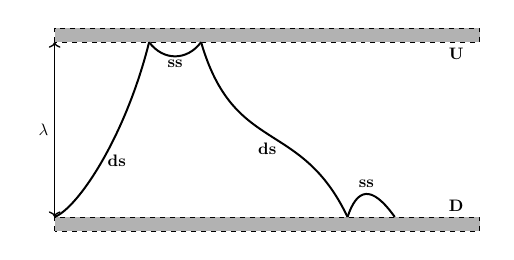 \scalebox{0.6}{
\begin{tikzpicture}
\usetikzlibrary{arrows}
\draw[fill=gray!60,dashed] (-3,0) rectangle (6,0.3);
\draw[fill=gray!60,dashed] (-3,-4) rectangle (6,-3.7);
\draw[very thick] (-3,-3.7) .. controls (-2.5,-3.5) and (-1.5,-2) .. (-1,0);
\draw[very thick] (-1,0) .. controls (-0.7,-0.4) and (-0.2,-0.4) .. (0.1,0);
\draw[very thick] (0.1,0) .. controls (0.8,-2.4) and (2.2,-1.6) .. (3.2,-3.7);
\draw[very thick] (3.2,-3.7) .. controls (3.4,-3.1) and (3.7,-3.0) .. (4.2,-3.7);
\draw (5.5,-3.7) node (d) [above] {$\mathbf{D}$};
\draw (5.5,0) node (u) [below] {$\mathbf{U}$};
\draw (-2.0,-2.5) node (ds1) [right] {$\mathbf{ds}$};
\draw (-0.45,-0.25) node (ss1) [below] {$\mathbf{ss}$};
\draw (1.5,-2) node (ds2) [below] {$\mathbf{ds}$};
\draw (3.6,-3.2) node (ss2) [above] {$\mathbf{ss}$};
%\draw [dashed,thick] (0,0.8) node (zaxis) [above] {$\mathbf{z}$}
%        |- (0.8,0) node (yaxis) [right] {$\mathbf{y}$};
\draw [<-,thick] (-3.,-3.7) -- (-3,-1.85) node (d) [left] {$\mathbf{\lambda}$};
\draw [<-,thick] (-3,0) -- (-3,-1.85);
\end{tikzpicture}
}